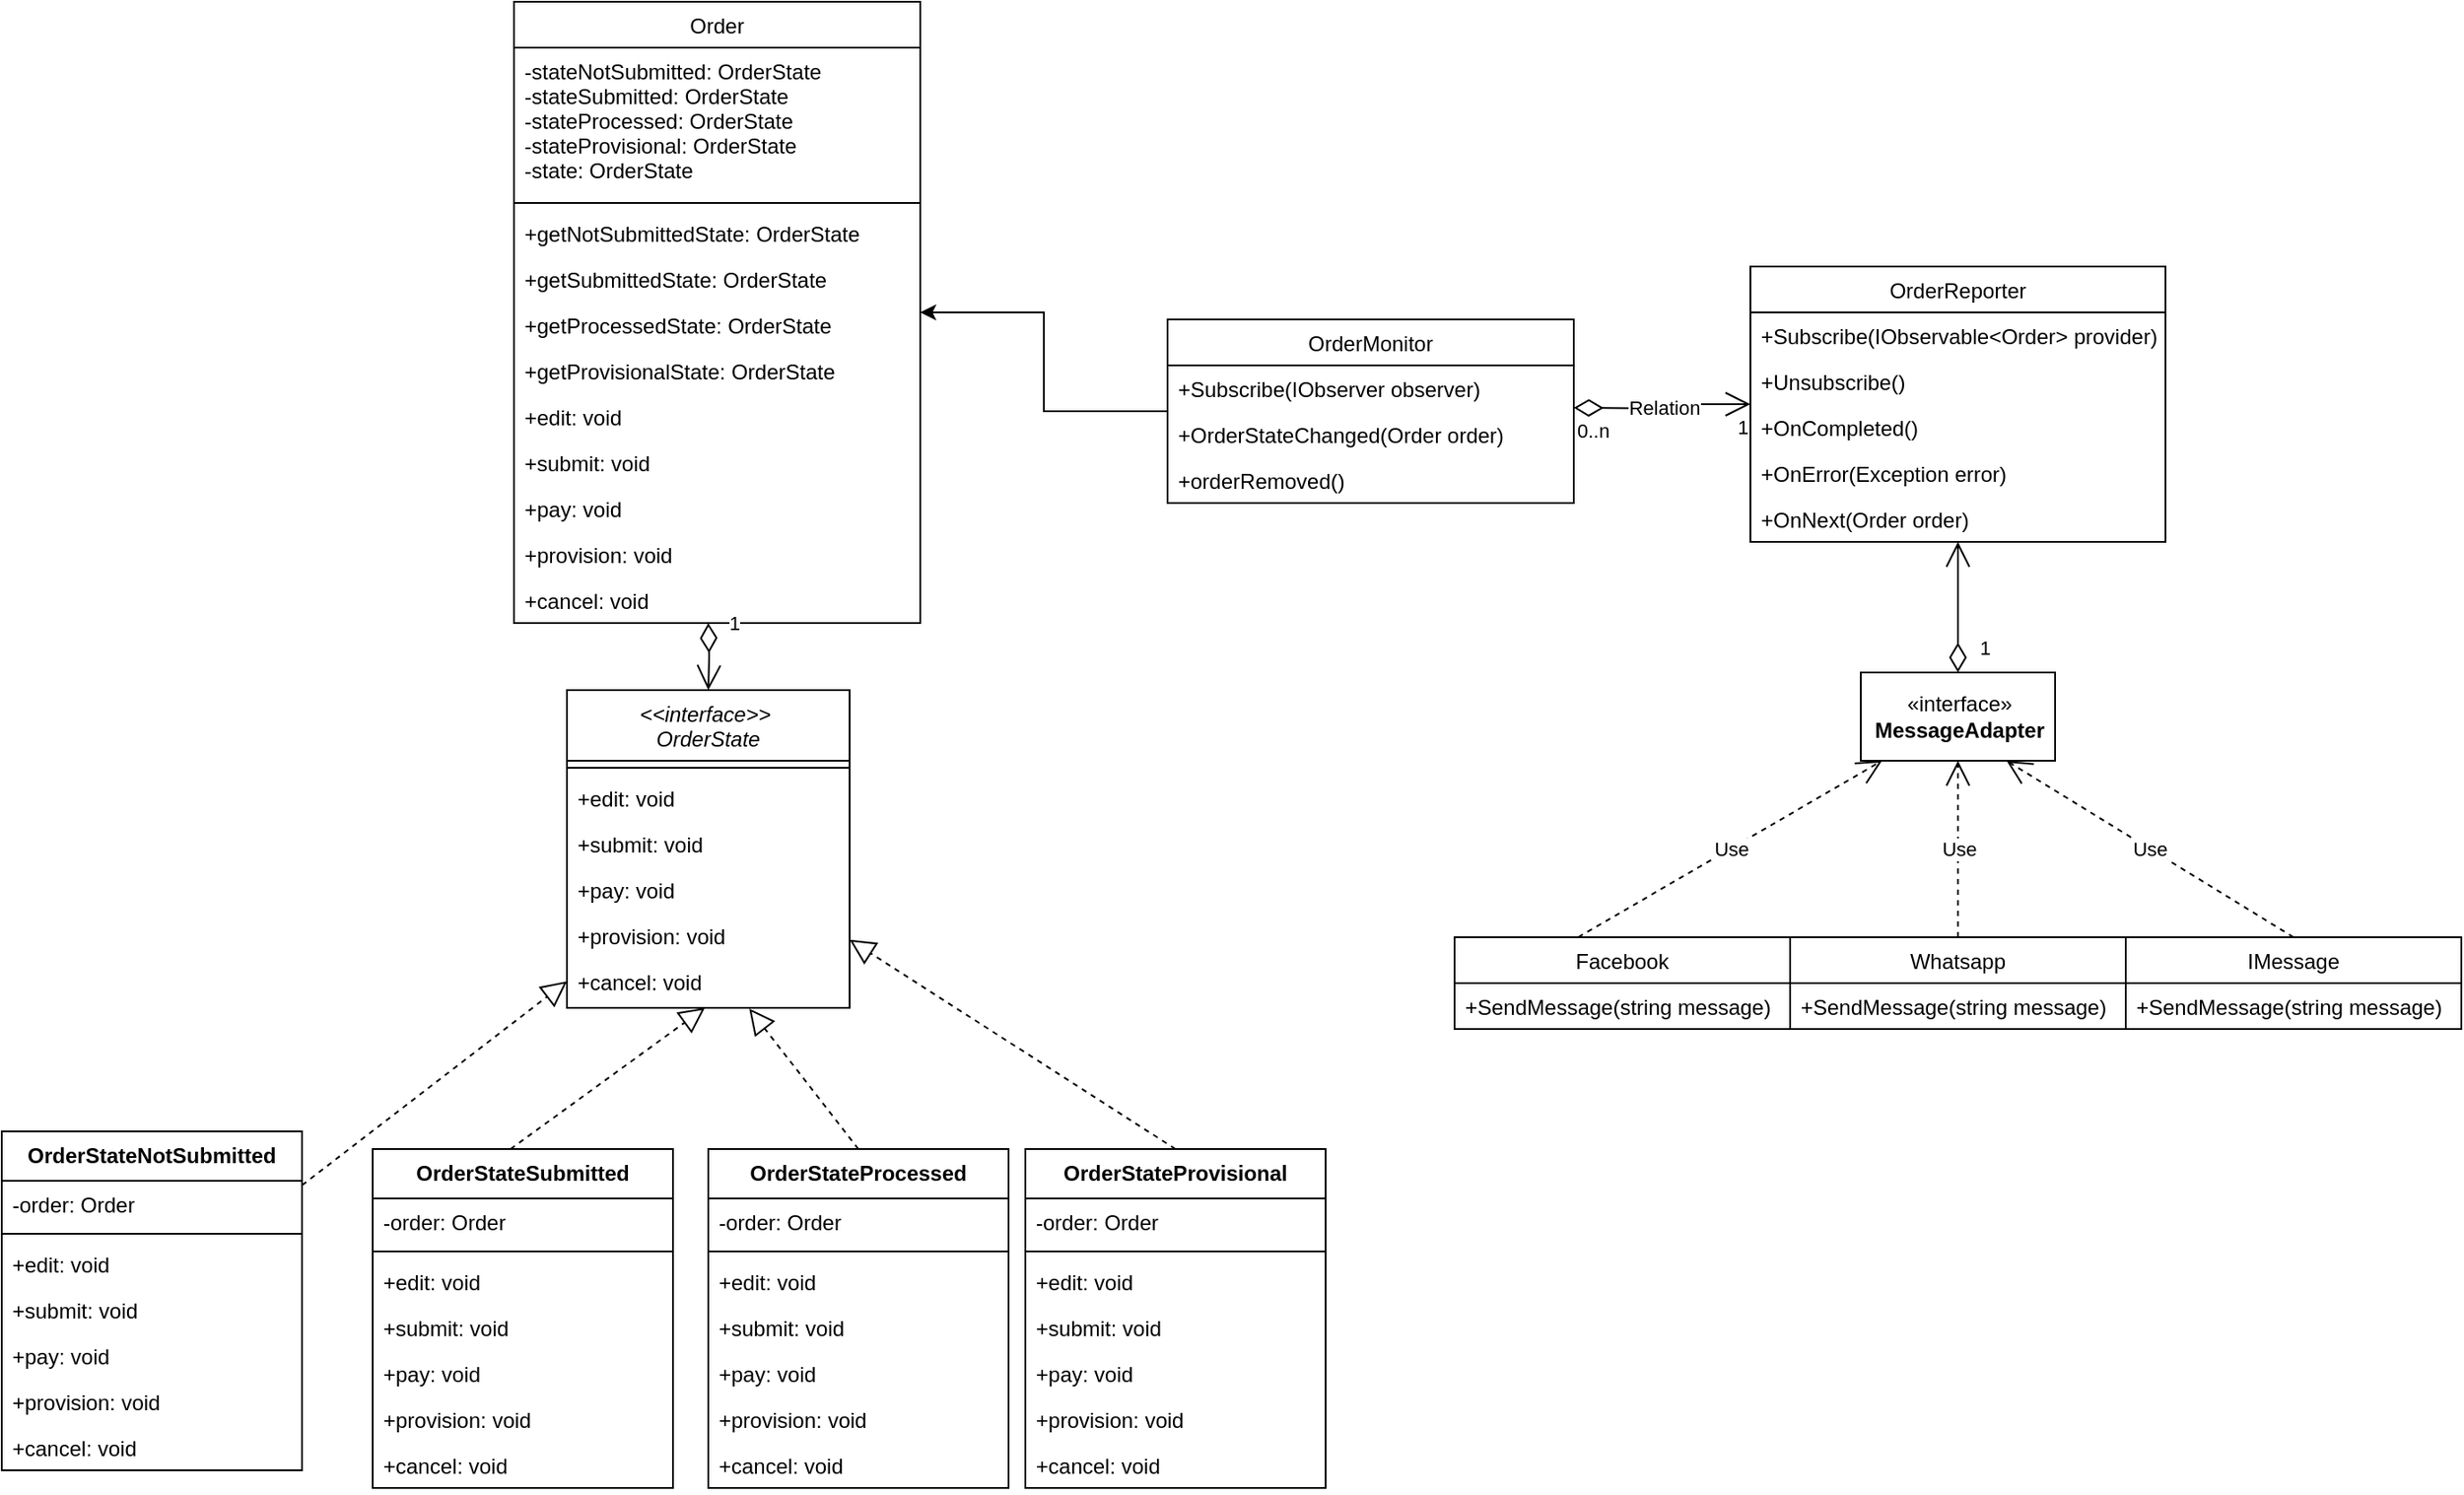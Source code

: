 <mxfile version="14.6.13" type="device"><diagram id="2-OLXbT0RGFwlgqdtmXG" name="Page-1"><mxGraphModel dx="2410" dy="2341" grid="1" gridSize="10" guides="1" tooltips="1" connect="1" arrows="1" fold="1" page="1" pageScale="1" pageWidth="827" pageHeight="1169" math="0" shadow="0"><root><mxCell id="0"/><mxCell id="1" parent="0"/><mxCell id="aFerbQVQ73YJc96rGUPM-5" value="«interface»&lt;br&gt;&lt;b&gt;MessageAdapter&lt;/b&gt;" style="html=1;" parent="1" vertex="1"><mxGeometry x="652.5" y="350" width="110" height="50" as="geometry"/></mxCell><mxCell id="aFerbQVQ73YJc96rGUPM-14" style="edgeStyle=orthogonalEdgeStyle;rounded=0;orthogonalLoop=1;jettySize=auto;html=1;" parent="1" source="aFerbQVQ73YJc96rGUPM-6" edge="1" target="hFPNw_xybC0wxpESKFBa-1"><mxGeometry relative="1" as="geometry"><mxPoint x="200" y="202" as="targetPoint"/></mxGeometry></mxCell><mxCell id="aFerbQVQ73YJc96rGUPM-6" value="OrderMonitor" style="swimlane;fontStyle=0;childLayout=stackLayout;horizontal=1;startSize=26;fillColor=none;horizontalStack=0;resizeParent=1;resizeParentMax=0;resizeLast=0;collapsible=1;marginBottom=0;" parent="1" vertex="1"><mxGeometry x="260" y="150" width="230" height="104" as="geometry"/></mxCell><mxCell id="aFerbQVQ73YJc96rGUPM-7" value="+Subscribe(IObserver observer)" style="text;strokeColor=none;fillColor=none;align=left;verticalAlign=top;spacingLeft=4;spacingRight=4;overflow=hidden;rotatable=0;points=[[0,0.5],[1,0.5]];portConstraint=eastwest;" parent="aFerbQVQ73YJc96rGUPM-6" vertex="1"><mxGeometry y="26" width="230" height="26" as="geometry"/></mxCell><mxCell id="aFerbQVQ73YJc96rGUPM-8" value="+OrderStateChanged(Order order)" style="text;strokeColor=none;fillColor=none;align=left;verticalAlign=top;spacingLeft=4;spacingRight=4;overflow=hidden;rotatable=0;points=[[0,0.5],[1,0.5]];portConstraint=eastwest;" parent="aFerbQVQ73YJc96rGUPM-6" vertex="1"><mxGeometry y="52" width="230" height="26" as="geometry"/></mxCell><mxCell id="aFerbQVQ73YJc96rGUPM-9" value="+orderRemoved()" style="text;strokeColor=none;fillColor=none;align=left;verticalAlign=top;spacingLeft=4;spacingRight=4;overflow=hidden;rotatable=0;points=[[0,0.5],[1,0.5]];portConstraint=eastwest;" parent="aFerbQVQ73YJc96rGUPM-6" vertex="1"><mxGeometry y="78" width="230" height="26" as="geometry"/></mxCell><mxCell id="aFerbQVQ73YJc96rGUPM-20" value="Whatsapp" style="swimlane;fontStyle=0;childLayout=stackLayout;horizontal=1;startSize=26;fillColor=none;horizontalStack=0;resizeParent=1;resizeParentMax=0;resizeLast=0;collapsible=1;marginBottom=0;" parent="1" vertex="1"><mxGeometry x="612.5" y="500" width="190" height="52" as="geometry"/></mxCell><mxCell id="aFerbQVQ73YJc96rGUPM-21" value="+SendMessage(string message)" style="text;strokeColor=none;fillColor=none;align=left;verticalAlign=top;spacingLeft=4;spacingRight=4;overflow=hidden;rotatable=0;points=[[0,0.5],[1,0.5]];portConstraint=eastwest;" parent="aFerbQVQ73YJc96rGUPM-20" vertex="1"><mxGeometry y="26" width="190" height="26" as="geometry"/></mxCell><mxCell id="aFerbQVQ73YJc96rGUPM-25" value="IMessage" style="swimlane;fontStyle=0;childLayout=stackLayout;horizontal=1;startSize=26;fillColor=none;horizontalStack=0;resizeParent=1;resizeParentMax=0;resizeLast=0;collapsible=1;marginBottom=0;" parent="1" vertex="1"><mxGeometry x="802.5" y="500" width="190" height="52" as="geometry"/></mxCell><mxCell id="aFerbQVQ73YJc96rGUPM-26" value="+SendMessage(string message)" style="text;strokeColor=none;fillColor=none;align=left;verticalAlign=top;spacingLeft=4;spacingRight=4;overflow=hidden;rotatable=0;points=[[0,0.5],[1,0.5]];portConstraint=eastwest;" parent="aFerbQVQ73YJc96rGUPM-25" vertex="1"><mxGeometry y="26" width="190" height="26" as="geometry"/></mxCell><mxCell id="aFerbQVQ73YJc96rGUPM-29" value="Facebook" style="swimlane;fontStyle=0;childLayout=stackLayout;horizontal=1;startSize=26;fillColor=none;horizontalStack=0;resizeParent=1;resizeParentMax=0;resizeLast=0;collapsible=1;marginBottom=0;" parent="1" vertex="1"><mxGeometry x="422.5" y="500" width="190" height="52" as="geometry"/></mxCell><mxCell id="aFerbQVQ73YJc96rGUPM-33" value="Use" style="endArrow=open;endSize=12;dashed=1;html=1;" parent="aFerbQVQ73YJc96rGUPM-29" target="aFerbQVQ73YJc96rGUPM-5" edge="1"><mxGeometry width="160" relative="1" as="geometry"><mxPoint x="70" as="sourcePoint"/><mxPoint x="230" as="targetPoint"/></mxGeometry></mxCell><mxCell id="aFerbQVQ73YJc96rGUPM-30" value="+SendMessage(string message)" style="text;strokeColor=none;fillColor=none;align=left;verticalAlign=top;spacingLeft=4;spacingRight=4;overflow=hidden;rotatable=0;points=[[0,0.5],[1,0.5]];portConstraint=eastwest;" parent="aFerbQVQ73YJc96rGUPM-29" vertex="1"><mxGeometry y="26" width="190" height="26" as="geometry"/></mxCell><mxCell id="aFerbQVQ73YJc96rGUPM-35" value="Use" style="endArrow=open;endSize=12;dashed=1;html=1;exitX=0.5;exitY=0;exitDx=0;exitDy=0;entryX=0.75;entryY=1;entryDx=0;entryDy=0;" parent="1" source="aFerbQVQ73YJc96rGUPM-25" target="aFerbQVQ73YJc96rGUPM-5" edge="1"><mxGeometry width="160" relative="1" as="geometry"><mxPoint x="490" y="310" as="sourcePoint"/><mxPoint x="601.435" y="227" as="targetPoint"/></mxGeometry></mxCell><mxCell id="aFerbQVQ73YJc96rGUPM-36" value="Use" style="endArrow=open;endSize=12;dashed=1;html=1;exitX=0.5;exitY=0;exitDx=0;exitDy=0;entryX=0.5;entryY=1;entryDx=0;entryDy=0;" parent="1" source="aFerbQVQ73YJc96rGUPM-20" target="aFerbQVQ73YJc96rGUPM-5" edge="1"><mxGeometry width="160" relative="1" as="geometry"><mxPoint x="750" y="320" as="sourcePoint"/><mxPoint x="611.435" y="237" as="targetPoint"/><Array as="points"/></mxGeometry></mxCell><mxCell id="aFerbQVQ73YJc96rGUPM-38" value="Relation" style="endArrow=open;html=1;endSize=12;startArrow=diamondThin;startSize=14;startFill=0;edgeStyle=orthogonalEdgeStyle;" parent="1" target="aFerbQVQ73YJc96rGUPM-42" edge="1"><mxGeometry relative="1" as="geometry"><mxPoint x="490" y="200" as="sourcePoint"/><mxPoint x="600" y="200" as="targetPoint"/></mxGeometry></mxCell><mxCell id="aFerbQVQ73YJc96rGUPM-39" value="0..n" style="edgeLabel;resizable=0;html=1;align=left;verticalAlign=top;" parent="aFerbQVQ73YJc96rGUPM-38" connectable="0" vertex="1"><mxGeometry x="-1" relative="1" as="geometry"/></mxCell><mxCell id="aFerbQVQ73YJc96rGUPM-40" value="1" style="edgeLabel;resizable=0;html=1;align=right;verticalAlign=top;" parent="aFerbQVQ73YJc96rGUPM-38" connectable="0" vertex="1"><mxGeometry x="1" relative="1" as="geometry"/></mxCell><mxCell id="aFerbQVQ73YJc96rGUPM-42" value="OrderReporter" style="swimlane;fontStyle=0;childLayout=stackLayout;horizontal=1;startSize=26;fillColor=none;horizontalStack=0;resizeParent=1;resizeParentMax=0;resizeLast=0;collapsible=1;marginBottom=0;" parent="1" vertex="1"><mxGeometry x="590" y="120" width="235" height="156" as="geometry"/></mxCell><mxCell id="aFerbQVQ73YJc96rGUPM-43" value="+Subscribe(IObservable&lt;Order&gt; provider)" style="text;strokeColor=none;fillColor=none;align=left;verticalAlign=top;spacingLeft=4;spacingRight=4;overflow=hidden;rotatable=0;points=[[0,0.5],[1,0.5]];portConstraint=eastwest;" parent="aFerbQVQ73YJc96rGUPM-42" vertex="1"><mxGeometry y="26" width="235" height="26" as="geometry"/></mxCell><mxCell id="aFerbQVQ73YJc96rGUPM-44" value="+Unsubscribe()" style="text;strokeColor=none;fillColor=none;align=left;verticalAlign=top;spacingLeft=4;spacingRight=4;overflow=hidden;rotatable=0;points=[[0,0.5],[1,0.5]];portConstraint=eastwest;" parent="aFerbQVQ73YJc96rGUPM-42" vertex="1"><mxGeometry y="52" width="235" height="26" as="geometry"/></mxCell><mxCell id="aFerbQVQ73YJc96rGUPM-45" value="+OnCompleted()" style="text;strokeColor=none;fillColor=none;align=left;verticalAlign=top;spacingLeft=4;spacingRight=4;overflow=hidden;rotatable=0;points=[[0,0.5],[1,0.5]];portConstraint=eastwest;" parent="aFerbQVQ73YJc96rGUPM-42" vertex="1"><mxGeometry y="78" width="235" height="26" as="geometry"/></mxCell><mxCell id="aFerbQVQ73YJc96rGUPM-48" value="+OnError(Exception error)" style="text;strokeColor=none;fillColor=none;align=left;verticalAlign=top;spacingLeft=4;spacingRight=4;overflow=hidden;rotatable=0;points=[[0,0.5],[1,0.5]];portConstraint=eastwest;" parent="aFerbQVQ73YJc96rGUPM-42" vertex="1"><mxGeometry y="104" width="235" height="26" as="geometry"/></mxCell><mxCell id="aFerbQVQ73YJc96rGUPM-49" value="+OnNext(Order order)" style="text;strokeColor=none;fillColor=none;align=left;verticalAlign=top;spacingLeft=4;spacingRight=4;overflow=hidden;rotatable=0;points=[[0,0.5],[1,0.5]];portConstraint=eastwest;" parent="aFerbQVQ73YJc96rGUPM-42" vertex="1"><mxGeometry y="130" width="235" height="26" as="geometry"/></mxCell><mxCell id="aFerbQVQ73YJc96rGUPM-47" value="1" style="endArrow=open;html=1;endSize=12;startArrow=diamondThin;startSize=14;startFill=0;edgeStyle=orthogonalEdgeStyle;align=left;verticalAlign=bottom;exitX=0.5;exitY=0;exitDx=0;exitDy=0;" parent="1" source="aFerbQVQ73YJc96rGUPM-5" target="aFerbQVQ73YJc96rGUPM-42" edge="1"><mxGeometry x="-0.858" y="-10" relative="1" as="geometry"><mxPoint x="670" y="410" as="sourcePoint"/><mxPoint x="830" y="410" as="targetPoint"/><mxPoint as="offset"/></mxGeometry></mxCell><mxCell id="VW9X3wPZPN4sNP6GYfhT-1" value="&lt;&lt;interface&gt;&gt; &#10;OrderState" style="swimlane;fontStyle=2;align=center;verticalAlign=top;childLayout=stackLayout;horizontal=1;startSize=40;horizontalStack=0;resizeParent=1;resizeLast=0;collapsible=1;marginBottom=0;rounded=0;shadow=0;strokeWidth=1;" vertex="1" parent="1"><mxGeometry x="-80" y="360" width="160" height="180" as="geometry"><mxRectangle x="130" y="380" width="160" height="26" as="alternateBounds"/></mxGeometry></mxCell><mxCell id="VW9X3wPZPN4sNP6GYfhT-2" value="" style="line;html=1;strokeWidth=1;align=left;verticalAlign=middle;spacingTop=-1;spacingLeft=3;spacingRight=3;rotatable=0;labelPosition=right;points=[];portConstraint=eastwest;" vertex="1" parent="VW9X3wPZPN4sNP6GYfhT-1"><mxGeometry y="40" width="160" height="8" as="geometry"/></mxCell><mxCell id="VW9X3wPZPN4sNP6GYfhT-3" value="+edit: void" style="text;align=left;verticalAlign=top;spacingLeft=4;spacingRight=4;overflow=hidden;rotatable=0;points=[[0,0.5],[1,0.5]];portConstraint=eastwest;" vertex="1" parent="VW9X3wPZPN4sNP6GYfhT-1"><mxGeometry y="48" width="160" height="26" as="geometry"/></mxCell><mxCell id="VW9X3wPZPN4sNP6GYfhT-4" value="+submit: void" style="text;align=left;verticalAlign=top;spacingLeft=4;spacingRight=4;overflow=hidden;rotatable=0;points=[[0,0.5],[1,0.5]];portConstraint=eastwest;" vertex="1" parent="VW9X3wPZPN4sNP6GYfhT-1"><mxGeometry y="74" width="160" height="26" as="geometry"/></mxCell><mxCell id="VW9X3wPZPN4sNP6GYfhT-5" value="+pay: void" style="text;align=left;verticalAlign=top;spacingLeft=4;spacingRight=4;overflow=hidden;rotatable=0;points=[[0,0.5],[1,0.5]];portConstraint=eastwest;" vertex="1" parent="VW9X3wPZPN4sNP6GYfhT-1"><mxGeometry y="100" width="160" height="26" as="geometry"/></mxCell><mxCell id="VW9X3wPZPN4sNP6GYfhT-6" value="+provision: void" style="text;align=left;verticalAlign=top;spacingLeft=4;spacingRight=4;overflow=hidden;rotatable=0;points=[[0,0.5],[1,0.5]];portConstraint=eastwest;" vertex="1" parent="VW9X3wPZPN4sNP6GYfhT-1"><mxGeometry y="126" width="160" height="26" as="geometry"/></mxCell><mxCell id="VW9X3wPZPN4sNP6GYfhT-7" value="+cancel: void" style="text;align=left;verticalAlign=top;spacingLeft=4;spacingRight=4;overflow=hidden;rotatable=0;points=[[0,0.5],[1,0.5]];portConstraint=eastwest;" vertex="1" parent="VW9X3wPZPN4sNP6GYfhT-1"><mxGeometry y="152" width="160" height="26" as="geometry"/></mxCell><mxCell id="VW9X3wPZPN4sNP6GYfhT-8" value="OrderStateNotSubmitted" style="swimlane;fontStyle=1;align=center;verticalAlign=top;childLayout=stackLayout;horizontal=1;startSize=28;horizontalStack=0;resizeParent=1;resizeParentMax=0;resizeLast=0;collapsible=1;marginBottom=0;" vertex="1" parent="1"><mxGeometry x="-400" y="610" width="170" height="192" as="geometry"><mxRectangle x="60" y="462" width="100" height="26" as="alternateBounds"/></mxGeometry></mxCell><mxCell id="VW9X3wPZPN4sNP6GYfhT-9" value="-order: Order" style="text;strokeColor=none;fillColor=none;align=left;verticalAlign=top;spacingLeft=4;spacingRight=4;overflow=hidden;rotatable=0;points=[[0,0.5],[1,0.5]];portConstraint=eastwest;" vertex="1" parent="VW9X3wPZPN4sNP6GYfhT-8"><mxGeometry y="28" width="170" height="26" as="geometry"/></mxCell><mxCell id="VW9X3wPZPN4sNP6GYfhT-10" value="" style="line;strokeWidth=1;fillColor=none;align=left;verticalAlign=middle;spacingTop=-1;spacingLeft=3;spacingRight=3;rotatable=0;labelPosition=right;points=[];portConstraint=eastwest;" vertex="1" parent="VW9X3wPZPN4sNP6GYfhT-8"><mxGeometry y="54" width="170" height="8" as="geometry"/></mxCell><mxCell id="VW9X3wPZPN4sNP6GYfhT-11" value="+edit: void" style="text;strokeColor=none;fillColor=none;align=left;verticalAlign=top;spacingLeft=4;spacingRight=4;overflow=hidden;rotatable=0;points=[[0,0.5],[1,0.5]];portConstraint=eastwest;" vertex="1" parent="VW9X3wPZPN4sNP6GYfhT-8"><mxGeometry y="62" width="170" height="26" as="geometry"/></mxCell><mxCell id="VW9X3wPZPN4sNP6GYfhT-12" value="+submit: void" style="text;strokeColor=none;fillColor=none;align=left;verticalAlign=top;spacingLeft=4;spacingRight=4;overflow=hidden;rotatable=0;points=[[0,0.5],[1,0.5]];portConstraint=eastwest;" vertex="1" parent="VW9X3wPZPN4sNP6GYfhT-8"><mxGeometry y="88" width="170" height="26" as="geometry"/></mxCell><mxCell id="VW9X3wPZPN4sNP6GYfhT-13" value="+pay: void" style="text;strokeColor=none;fillColor=none;align=left;verticalAlign=top;spacingLeft=4;spacingRight=4;overflow=hidden;rotatable=0;points=[[0,0.5],[1,0.5]];portConstraint=eastwest;" vertex="1" parent="VW9X3wPZPN4sNP6GYfhT-8"><mxGeometry y="114" width="170" height="26" as="geometry"/></mxCell><mxCell id="VW9X3wPZPN4sNP6GYfhT-14" value="+provision: void" style="text;strokeColor=none;fillColor=none;align=left;verticalAlign=top;spacingLeft=4;spacingRight=4;overflow=hidden;rotatable=0;points=[[0,0.5],[1,0.5]];portConstraint=eastwest;" vertex="1" parent="VW9X3wPZPN4sNP6GYfhT-8"><mxGeometry y="140" width="170" height="26" as="geometry"/></mxCell><mxCell id="VW9X3wPZPN4sNP6GYfhT-15" value="+cancel: void" style="text;strokeColor=none;fillColor=none;align=left;verticalAlign=top;spacingLeft=4;spacingRight=4;overflow=hidden;rotatable=0;points=[[0,0.5],[1,0.5]];portConstraint=eastwest;" vertex="1" parent="VW9X3wPZPN4sNP6GYfhT-8"><mxGeometry y="166" width="170" height="26" as="geometry"/></mxCell><mxCell id="VW9X3wPZPN4sNP6GYfhT-16" value="OrderStateSubmitted" style="swimlane;fontStyle=1;align=center;verticalAlign=top;childLayout=stackLayout;horizontal=1;startSize=28;horizontalStack=0;resizeParent=1;resizeParentMax=0;resizeLast=0;collapsible=1;marginBottom=0;" vertex="1" parent="1"><mxGeometry x="-190" y="620" width="170" height="192" as="geometry"><mxRectangle x="60" y="462" width="100" height="26" as="alternateBounds"/></mxGeometry></mxCell><mxCell id="VW9X3wPZPN4sNP6GYfhT-17" value="-order: Order" style="text;strokeColor=none;fillColor=none;align=left;verticalAlign=top;spacingLeft=4;spacingRight=4;overflow=hidden;rotatable=0;points=[[0,0.5],[1,0.5]];portConstraint=eastwest;" vertex="1" parent="VW9X3wPZPN4sNP6GYfhT-16"><mxGeometry y="28" width="170" height="26" as="geometry"/></mxCell><mxCell id="VW9X3wPZPN4sNP6GYfhT-18" value="" style="line;strokeWidth=1;fillColor=none;align=left;verticalAlign=middle;spacingTop=-1;spacingLeft=3;spacingRight=3;rotatable=0;labelPosition=right;points=[];portConstraint=eastwest;" vertex="1" parent="VW9X3wPZPN4sNP6GYfhT-16"><mxGeometry y="54" width="170" height="8" as="geometry"/></mxCell><mxCell id="VW9X3wPZPN4sNP6GYfhT-19" value="+edit: void" style="text;strokeColor=none;fillColor=none;align=left;verticalAlign=top;spacingLeft=4;spacingRight=4;overflow=hidden;rotatable=0;points=[[0,0.5],[1,0.5]];portConstraint=eastwest;" vertex="1" parent="VW9X3wPZPN4sNP6GYfhT-16"><mxGeometry y="62" width="170" height="26" as="geometry"/></mxCell><mxCell id="VW9X3wPZPN4sNP6GYfhT-20" value="+submit: void" style="text;strokeColor=none;fillColor=none;align=left;verticalAlign=top;spacingLeft=4;spacingRight=4;overflow=hidden;rotatable=0;points=[[0,0.5],[1,0.5]];portConstraint=eastwest;" vertex="1" parent="VW9X3wPZPN4sNP6GYfhT-16"><mxGeometry y="88" width="170" height="26" as="geometry"/></mxCell><mxCell id="VW9X3wPZPN4sNP6GYfhT-21" value="+pay: void" style="text;strokeColor=none;fillColor=none;align=left;verticalAlign=top;spacingLeft=4;spacingRight=4;overflow=hidden;rotatable=0;points=[[0,0.5],[1,0.5]];portConstraint=eastwest;" vertex="1" parent="VW9X3wPZPN4sNP6GYfhT-16"><mxGeometry y="114" width="170" height="26" as="geometry"/></mxCell><mxCell id="VW9X3wPZPN4sNP6GYfhT-22" value="+provision: void" style="text;strokeColor=none;fillColor=none;align=left;verticalAlign=top;spacingLeft=4;spacingRight=4;overflow=hidden;rotatable=0;points=[[0,0.5],[1,0.5]];portConstraint=eastwest;" vertex="1" parent="VW9X3wPZPN4sNP6GYfhT-16"><mxGeometry y="140" width="170" height="26" as="geometry"/></mxCell><mxCell id="VW9X3wPZPN4sNP6GYfhT-23" value="+cancel: void" style="text;strokeColor=none;fillColor=none;align=left;verticalAlign=top;spacingLeft=4;spacingRight=4;overflow=hidden;rotatable=0;points=[[0,0.5],[1,0.5]];portConstraint=eastwest;" vertex="1" parent="VW9X3wPZPN4sNP6GYfhT-16"><mxGeometry y="166" width="170" height="26" as="geometry"/></mxCell><mxCell id="VW9X3wPZPN4sNP6GYfhT-24" value="OrderStateProcessed" style="swimlane;fontStyle=1;align=center;verticalAlign=top;childLayout=stackLayout;horizontal=1;startSize=28;horizontalStack=0;resizeParent=1;resizeParentMax=0;resizeLast=0;collapsible=1;marginBottom=0;" vertex="1" parent="1"><mxGeometry y="620" width="170" height="192" as="geometry"><mxRectangle x="60" y="462" width="100" height="26" as="alternateBounds"/></mxGeometry></mxCell><mxCell id="VW9X3wPZPN4sNP6GYfhT-25" value="-order: Order" style="text;strokeColor=none;fillColor=none;align=left;verticalAlign=top;spacingLeft=4;spacingRight=4;overflow=hidden;rotatable=0;points=[[0,0.5],[1,0.5]];portConstraint=eastwest;" vertex="1" parent="VW9X3wPZPN4sNP6GYfhT-24"><mxGeometry y="28" width="170" height="26" as="geometry"/></mxCell><mxCell id="VW9X3wPZPN4sNP6GYfhT-26" value="" style="line;strokeWidth=1;fillColor=none;align=left;verticalAlign=middle;spacingTop=-1;spacingLeft=3;spacingRight=3;rotatable=0;labelPosition=right;points=[];portConstraint=eastwest;" vertex="1" parent="VW9X3wPZPN4sNP6GYfhT-24"><mxGeometry y="54" width="170" height="8" as="geometry"/></mxCell><mxCell id="VW9X3wPZPN4sNP6GYfhT-27" value="+edit: void" style="text;strokeColor=none;fillColor=none;align=left;verticalAlign=top;spacingLeft=4;spacingRight=4;overflow=hidden;rotatable=0;points=[[0,0.5],[1,0.5]];portConstraint=eastwest;" vertex="1" parent="VW9X3wPZPN4sNP6GYfhT-24"><mxGeometry y="62" width="170" height="26" as="geometry"/></mxCell><mxCell id="VW9X3wPZPN4sNP6GYfhT-28" value="+submit: void" style="text;strokeColor=none;fillColor=none;align=left;verticalAlign=top;spacingLeft=4;spacingRight=4;overflow=hidden;rotatable=0;points=[[0,0.5],[1,0.5]];portConstraint=eastwest;" vertex="1" parent="VW9X3wPZPN4sNP6GYfhT-24"><mxGeometry y="88" width="170" height="26" as="geometry"/></mxCell><mxCell id="VW9X3wPZPN4sNP6GYfhT-29" value="+pay: void" style="text;strokeColor=none;fillColor=none;align=left;verticalAlign=top;spacingLeft=4;spacingRight=4;overflow=hidden;rotatable=0;points=[[0,0.5],[1,0.5]];portConstraint=eastwest;" vertex="1" parent="VW9X3wPZPN4sNP6GYfhT-24"><mxGeometry y="114" width="170" height="26" as="geometry"/></mxCell><mxCell id="VW9X3wPZPN4sNP6GYfhT-30" value="+provision: void" style="text;strokeColor=none;fillColor=none;align=left;verticalAlign=top;spacingLeft=4;spacingRight=4;overflow=hidden;rotatable=0;points=[[0,0.5],[1,0.5]];portConstraint=eastwest;" vertex="1" parent="VW9X3wPZPN4sNP6GYfhT-24"><mxGeometry y="140" width="170" height="26" as="geometry"/></mxCell><mxCell id="VW9X3wPZPN4sNP6GYfhT-31" value="+cancel: void" style="text;strokeColor=none;fillColor=none;align=left;verticalAlign=top;spacingLeft=4;spacingRight=4;overflow=hidden;rotatable=0;points=[[0,0.5],[1,0.5]];portConstraint=eastwest;" vertex="1" parent="VW9X3wPZPN4sNP6GYfhT-24"><mxGeometry y="166" width="170" height="26" as="geometry"/></mxCell><mxCell id="VW9X3wPZPN4sNP6GYfhT-32" value="" style="endArrow=block;dashed=1;endFill=0;endSize=12;html=1;entryX=0;entryY=0.5;entryDx=0;entryDy=0;" edge="1" parent="1" source="VW9X3wPZPN4sNP6GYfhT-8" target="VW9X3wPZPN4sNP6GYfhT-7"><mxGeometry width="160" relative="1" as="geometry"><mxPoint x="-300" y="500" as="sourcePoint"/><mxPoint x="-140" y="500" as="targetPoint"/></mxGeometry></mxCell><mxCell id="VW9X3wPZPN4sNP6GYfhT-33" value="" style="endArrow=block;dashed=1;endFill=0;endSize=12;html=1;entryX=0;entryY=0.5;entryDx=0;entryDy=0;exitX=0.459;exitY=0;exitDx=0;exitDy=0;exitPerimeter=0;" edge="1" parent="1" source="VW9X3wPZPN4sNP6GYfhT-16"><mxGeometry width="160" relative="1" as="geometry"><mxPoint x="-70.004" y="625" as="sourcePoint"/><mxPoint x="-1.91" y="540" as="targetPoint"/></mxGeometry></mxCell><mxCell id="VW9X3wPZPN4sNP6GYfhT-34" value="" style="endArrow=block;dashed=1;endFill=0;endSize=12;html=1;exitX=0.5;exitY=0;exitDx=0;exitDy=0;entryX=0.645;entryY=1.095;entryDx=0;entryDy=0;entryPerimeter=0;" edge="1" parent="1" source="VW9X3wPZPN4sNP6GYfhT-24" target="VW9X3wPZPN4sNP6GYfhT-7"><mxGeometry width="160" relative="1" as="geometry"><mxPoint x="-118.094" y="630" as="sourcePoint"/><mxPoint x="80" y="540" as="targetPoint"/></mxGeometry></mxCell><mxCell id="hFPNw_xybC0wxpESKFBa-1" value="Order" style="swimlane;fontStyle=0;align=center;verticalAlign=top;childLayout=stackLayout;horizontal=1;startSize=26;horizontalStack=0;resizeParent=1;resizeLast=0;collapsible=1;marginBottom=0;rounded=0;shadow=0;strokeWidth=1;" vertex="1" parent="1"><mxGeometry x="-110" y="-30" width="230" height="352" as="geometry"><mxRectangle x="340" y="380" width="170" height="26" as="alternateBounds"/></mxGeometry></mxCell><mxCell id="hFPNw_xybC0wxpESKFBa-2" value="-stateNotSubmitted: OrderState&#10;-stateSubmitted: OrderState&#10;-stateProcessed: OrderState&#10;-stateProvisional: OrderState&#10;-state: OrderState" style="text;align=left;verticalAlign=top;spacingLeft=4;spacingRight=4;overflow=hidden;rotatable=0;points=[[0,0.5],[1,0.5]];portConstraint=eastwest;" vertex="1" parent="hFPNw_xybC0wxpESKFBa-1"><mxGeometry y="26" width="230" height="84" as="geometry"/></mxCell><mxCell id="hFPNw_xybC0wxpESKFBa-3" value="" style="line;html=1;strokeWidth=1;align=left;verticalAlign=middle;spacingTop=-1;spacingLeft=3;spacingRight=3;rotatable=0;labelPosition=right;points=[];portConstraint=eastwest;" vertex="1" parent="hFPNw_xybC0wxpESKFBa-1"><mxGeometry y="110" width="230" height="8" as="geometry"/></mxCell><mxCell id="hFPNw_xybC0wxpESKFBa-4" value="+getNotSubmittedState: OrderState" style="text;align=left;verticalAlign=top;spacingLeft=4;spacingRight=4;overflow=hidden;rotatable=0;points=[[0,0.5],[1,0.5]];portConstraint=eastwest;" vertex="1" parent="hFPNw_xybC0wxpESKFBa-1"><mxGeometry y="118" width="230" height="26" as="geometry"/></mxCell><mxCell id="hFPNw_xybC0wxpESKFBa-5" value="+getSubmittedState: OrderState" style="text;align=left;verticalAlign=top;spacingLeft=4;spacingRight=4;overflow=hidden;rotatable=0;points=[[0,0.5],[1,0.5]];portConstraint=eastwest;" vertex="1" parent="hFPNw_xybC0wxpESKFBa-1"><mxGeometry y="144" width="230" height="26" as="geometry"/></mxCell><mxCell id="hFPNw_xybC0wxpESKFBa-6" value="+getProcessedState: OrderState" style="text;align=left;verticalAlign=top;spacingLeft=4;spacingRight=4;overflow=hidden;rotatable=0;points=[[0,0.5],[1,0.5]];portConstraint=eastwest;" vertex="1" parent="hFPNw_xybC0wxpESKFBa-1"><mxGeometry y="170" width="230" height="26" as="geometry"/></mxCell><mxCell id="hFPNw_xybC0wxpESKFBa-7" value="+getProvisionalState: OrderState" style="text;align=left;verticalAlign=top;spacingLeft=4;spacingRight=4;overflow=hidden;rotatable=0;points=[[0,0.5],[1,0.5]];portConstraint=eastwest;" vertex="1" parent="hFPNw_xybC0wxpESKFBa-1"><mxGeometry y="196" width="230" height="26" as="geometry"/></mxCell><mxCell id="hFPNw_xybC0wxpESKFBa-8" value="+edit: void" style="text;align=left;verticalAlign=top;spacingLeft=4;spacingRight=4;overflow=hidden;rotatable=0;points=[[0,0.5],[1,0.5]];portConstraint=eastwest;" vertex="1" parent="hFPNw_xybC0wxpESKFBa-1"><mxGeometry y="222" width="230" height="26" as="geometry"/></mxCell><mxCell id="hFPNw_xybC0wxpESKFBa-9" value="+submit: void" style="text;align=left;verticalAlign=top;spacingLeft=4;spacingRight=4;overflow=hidden;rotatable=0;points=[[0,0.5],[1,0.5]];portConstraint=eastwest;" vertex="1" parent="hFPNw_xybC0wxpESKFBa-1"><mxGeometry y="248" width="230" height="26" as="geometry"/></mxCell><mxCell id="hFPNw_xybC0wxpESKFBa-10" value="+pay: void" style="text;align=left;verticalAlign=top;spacingLeft=4;spacingRight=4;overflow=hidden;rotatable=0;points=[[0,0.5],[1,0.5]];portConstraint=eastwest;" vertex="1" parent="hFPNw_xybC0wxpESKFBa-1"><mxGeometry y="274" width="230" height="26" as="geometry"/></mxCell><mxCell id="hFPNw_xybC0wxpESKFBa-11" value="+provision: void" style="text;align=left;verticalAlign=top;spacingLeft=4;spacingRight=4;overflow=hidden;rotatable=0;points=[[0,0.5],[1,0.5]];portConstraint=eastwest;" vertex="1" parent="hFPNw_xybC0wxpESKFBa-1"><mxGeometry y="300" width="230" height="26" as="geometry"/></mxCell><mxCell id="hFPNw_xybC0wxpESKFBa-12" value="+cancel: void" style="text;align=left;verticalAlign=top;spacingLeft=4;spacingRight=4;overflow=hidden;rotatable=0;points=[[0,0.5],[1,0.5]];portConstraint=eastwest;" vertex="1" parent="hFPNw_xybC0wxpESKFBa-1"><mxGeometry y="326" width="230" height="26" as="geometry"/></mxCell><mxCell id="kGZuI3bPhD_GDgoUgQP9-1" value="1" style="endArrow=open;html=1;endSize=12;startArrow=diamondThin;startSize=14;startFill=0;edgeStyle=orthogonalEdgeStyle;align=left;verticalAlign=bottom;exitX=0.5;exitY=1;exitDx=0;exitDy=0;" edge="1" parent="1" target="VW9X3wPZPN4sNP6GYfhT-1"><mxGeometry x="-0.5" y="10" relative="1" as="geometry"><mxPoint y="322" as="sourcePoint"/><mxPoint y="370.0" as="targetPoint"/><mxPoint as="offset"/></mxGeometry></mxCell><mxCell id="xe-eC-UxG7MBBjmtcdgV-1" value="OrderStateProvisional" style="swimlane;fontStyle=1;align=center;verticalAlign=top;childLayout=stackLayout;horizontal=1;startSize=28;horizontalStack=0;resizeParent=1;resizeParentMax=0;resizeLast=0;collapsible=1;marginBottom=0;" vertex="1" parent="1"><mxGeometry x="179.52" y="620" width="170" height="192" as="geometry"><mxRectangle x="60" y="462" width="100" height="26" as="alternateBounds"/></mxGeometry></mxCell><mxCell id="xe-eC-UxG7MBBjmtcdgV-2" value="-order: Order" style="text;strokeColor=none;fillColor=none;align=left;verticalAlign=top;spacingLeft=4;spacingRight=4;overflow=hidden;rotatable=0;points=[[0,0.5],[1,0.5]];portConstraint=eastwest;" vertex="1" parent="xe-eC-UxG7MBBjmtcdgV-1"><mxGeometry y="28" width="170" height="26" as="geometry"/></mxCell><mxCell id="xe-eC-UxG7MBBjmtcdgV-3" value="" style="line;strokeWidth=1;fillColor=none;align=left;verticalAlign=middle;spacingTop=-1;spacingLeft=3;spacingRight=3;rotatable=0;labelPosition=right;points=[];portConstraint=eastwest;" vertex="1" parent="xe-eC-UxG7MBBjmtcdgV-1"><mxGeometry y="54" width="170" height="8" as="geometry"/></mxCell><mxCell id="xe-eC-UxG7MBBjmtcdgV-4" value="+edit: void" style="text;strokeColor=none;fillColor=none;align=left;verticalAlign=top;spacingLeft=4;spacingRight=4;overflow=hidden;rotatable=0;points=[[0,0.5],[1,0.5]];portConstraint=eastwest;" vertex="1" parent="xe-eC-UxG7MBBjmtcdgV-1"><mxGeometry y="62" width="170" height="26" as="geometry"/></mxCell><mxCell id="xe-eC-UxG7MBBjmtcdgV-5" value="+submit: void" style="text;strokeColor=none;fillColor=none;align=left;verticalAlign=top;spacingLeft=4;spacingRight=4;overflow=hidden;rotatable=0;points=[[0,0.5],[1,0.5]];portConstraint=eastwest;" vertex="1" parent="xe-eC-UxG7MBBjmtcdgV-1"><mxGeometry y="88" width="170" height="26" as="geometry"/></mxCell><mxCell id="xe-eC-UxG7MBBjmtcdgV-6" value="+pay: void" style="text;strokeColor=none;fillColor=none;align=left;verticalAlign=top;spacingLeft=4;spacingRight=4;overflow=hidden;rotatable=0;points=[[0,0.5],[1,0.5]];portConstraint=eastwest;" vertex="1" parent="xe-eC-UxG7MBBjmtcdgV-1"><mxGeometry y="114" width="170" height="26" as="geometry"/></mxCell><mxCell id="xe-eC-UxG7MBBjmtcdgV-7" value="+provision: void" style="text;strokeColor=none;fillColor=none;align=left;verticalAlign=top;spacingLeft=4;spacingRight=4;overflow=hidden;rotatable=0;points=[[0,0.5],[1,0.5]];portConstraint=eastwest;" vertex="1" parent="xe-eC-UxG7MBBjmtcdgV-1"><mxGeometry y="140" width="170" height="26" as="geometry"/></mxCell><mxCell id="xe-eC-UxG7MBBjmtcdgV-8" value="+cancel: void" style="text;strokeColor=none;fillColor=none;align=left;verticalAlign=top;spacingLeft=4;spacingRight=4;overflow=hidden;rotatable=0;points=[[0,0.5],[1,0.5]];portConstraint=eastwest;" vertex="1" parent="xe-eC-UxG7MBBjmtcdgV-1"><mxGeometry y="166" width="170" height="26" as="geometry"/></mxCell><mxCell id="xe-eC-UxG7MBBjmtcdgV-9" value="" style="endArrow=block;dashed=1;endFill=0;endSize=12;html=1;exitX=0.5;exitY=0;exitDx=0;exitDy=0;" edge="1" parent="1" source="xe-eC-UxG7MBBjmtcdgV-1" target="VW9X3wPZPN4sNP6GYfhT-1"><mxGeometry width="160" relative="1" as="geometry"><mxPoint x="-188.574" y="650" as="sourcePoint"/><mxPoint x="10" y="539.836" as="targetPoint"/></mxGeometry></mxCell></root></mxGraphModel></diagram></mxfile>